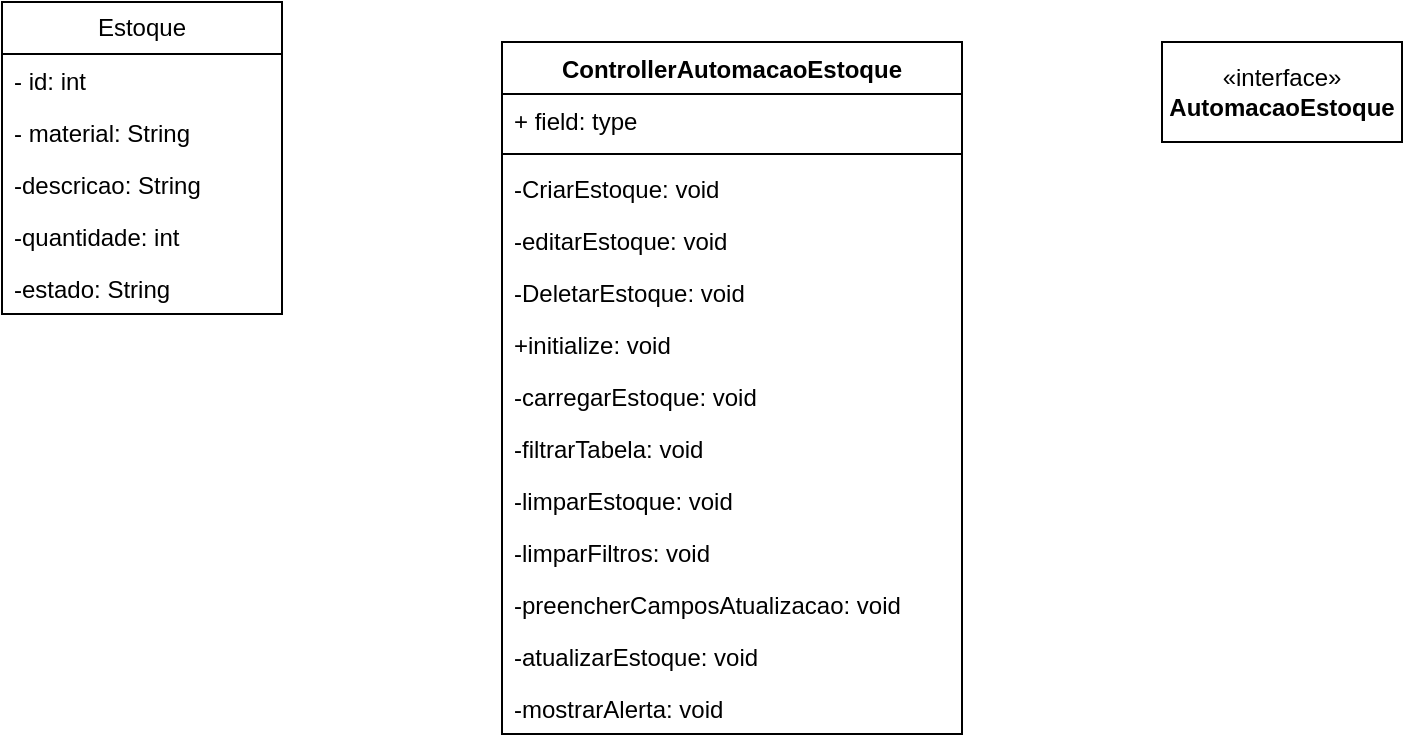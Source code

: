 <mxfile version="26.2.14">
  <diagram name="Página-1" id="K2hmdoKcbar-WPK3gqu2">
    <mxGraphModel dx="328" dy="585" grid="1" gridSize="10" guides="1" tooltips="1" connect="1" arrows="1" fold="1" page="1" pageScale="1" pageWidth="827" pageHeight="1169" math="0" shadow="0">
      <root>
        <mxCell id="0" />
        <mxCell id="1" parent="0" />
        <mxCell id="JajztOvrYZTRY8O25MZ1-1" value="ControllerAutomacaoEstoque&lt;div&gt;&lt;br&gt;&lt;/div&gt;" style="swimlane;fontStyle=1;align=center;verticalAlign=top;childLayout=stackLayout;horizontal=1;startSize=26;horizontalStack=0;resizeParent=1;resizeParentMax=0;resizeLast=0;collapsible=1;marginBottom=0;whiteSpace=wrap;html=1;" vertex="1" parent="1">
          <mxGeometry x="310" y="90" width="230" height="346" as="geometry" />
        </mxCell>
        <mxCell id="JajztOvrYZTRY8O25MZ1-2" value="+ field: type" style="text;strokeColor=none;fillColor=none;align=left;verticalAlign=top;spacingLeft=4;spacingRight=4;overflow=hidden;rotatable=0;points=[[0,0.5],[1,0.5]];portConstraint=eastwest;whiteSpace=wrap;html=1;" vertex="1" parent="JajztOvrYZTRY8O25MZ1-1">
          <mxGeometry y="26" width="230" height="26" as="geometry" />
        </mxCell>
        <mxCell id="JajztOvrYZTRY8O25MZ1-3" value="" style="line;strokeWidth=1;fillColor=none;align=left;verticalAlign=middle;spacingTop=-1;spacingLeft=3;spacingRight=3;rotatable=0;labelPosition=right;points=[];portConstraint=eastwest;strokeColor=inherit;" vertex="1" parent="JajztOvrYZTRY8O25MZ1-1">
          <mxGeometry y="52" width="230" height="8" as="geometry" />
        </mxCell>
        <mxCell id="JajztOvrYZTRY8O25MZ1-4" value="-CriarEstoque: void" style="text;strokeColor=none;fillColor=none;align=left;verticalAlign=top;spacingLeft=4;spacingRight=4;overflow=hidden;rotatable=0;points=[[0,0.5],[1,0.5]];portConstraint=eastwest;whiteSpace=wrap;html=1;" vertex="1" parent="JajztOvrYZTRY8O25MZ1-1">
          <mxGeometry y="60" width="230" height="26" as="geometry" />
        </mxCell>
        <mxCell id="JajztOvrYZTRY8O25MZ1-18" value="-editarEstoque: void" style="text;strokeColor=none;fillColor=none;align=left;verticalAlign=top;spacingLeft=4;spacingRight=4;overflow=hidden;rotatable=0;points=[[0,0.5],[1,0.5]];portConstraint=eastwest;whiteSpace=wrap;html=1;" vertex="1" parent="JajztOvrYZTRY8O25MZ1-1">
          <mxGeometry y="86" width="230" height="26" as="geometry" />
        </mxCell>
        <mxCell id="JajztOvrYZTRY8O25MZ1-17" value="-DeletarEstoque: void" style="text;strokeColor=none;fillColor=none;align=left;verticalAlign=top;spacingLeft=4;spacingRight=4;overflow=hidden;rotatable=0;points=[[0,0.5],[1,0.5]];portConstraint=eastwest;whiteSpace=wrap;html=1;" vertex="1" parent="JajztOvrYZTRY8O25MZ1-1">
          <mxGeometry y="112" width="230" height="26" as="geometry" />
        </mxCell>
        <mxCell id="JajztOvrYZTRY8O25MZ1-24" value="+initialize: void" style="text;strokeColor=none;fillColor=none;align=left;verticalAlign=top;spacingLeft=4;spacingRight=4;overflow=hidden;rotatable=0;points=[[0,0.5],[1,0.5]];portConstraint=eastwest;whiteSpace=wrap;html=1;" vertex="1" parent="JajztOvrYZTRY8O25MZ1-1">
          <mxGeometry y="138" width="230" height="26" as="geometry" />
        </mxCell>
        <mxCell id="JajztOvrYZTRY8O25MZ1-25" value="-carregarEstoque: void" style="text;strokeColor=none;fillColor=none;align=left;verticalAlign=top;spacingLeft=4;spacingRight=4;overflow=hidden;rotatable=0;points=[[0,0.5],[1,0.5]];portConstraint=eastwest;whiteSpace=wrap;html=1;" vertex="1" parent="JajztOvrYZTRY8O25MZ1-1">
          <mxGeometry y="164" width="230" height="26" as="geometry" />
        </mxCell>
        <mxCell id="JajztOvrYZTRY8O25MZ1-21" value="-filtrarTabela: void" style="text;strokeColor=none;fillColor=none;align=left;verticalAlign=top;spacingLeft=4;spacingRight=4;overflow=hidden;rotatable=0;points=[[0,0.5],[1,0.5]];portConstraint=eastwest;whiteSpace=wrap;html=1;" vertex="1" parent="JajztOvrYZTRY8O25MZ1-1">
          <mxGeometry y="190" width="230" height="26" as="geometry" />
        </mxCell>
        <mxCell id="JajztOvrYZTRY8O25MZ1-23" value="-limparEstoque: void" style="text;strokeColor=none;fillColor=none;align=left;verticalAlign=top;spacingLeft=4;spacingRight=4;overflow=hidden;rotatable=0;points=[[0,0.5],[1,0.5]];portConstraint=eastwest;whiteSpace=wrap;html=1;" vertex="1" parent="JajztOvrYZTRY8O25MZ1-1">
          <mxGeometry y="216" width="230" height="26" as="geometry" />
        </mxCell>
        <mxCell id="JajztOvrYZTRY8O25MZ1-22" value="-limparFiltros: void" style="text;strokeColor=none;fillColor=none;align=left;verticalAlign=top;spacingLeft=4;spacingRight=4;overflow=hidden;rotatable=0;points=[[0,0.5],[1,0.5]];portConstraint=eastwest;whiteSpace=wrap;html=1;" vertex="1" parent="JajztOvrYZTRY8O25MZ1-1">
          <mxGeometry y="242" width="230" height="26" as="geometry" />
        </mxCell>
        <mxCell id="JajztOvrYZTRY8O25MZ1-20" value="-preencherCamposAtualizacao: void" style="text;strokeColor=none;fillColor=none;align=left;verticalAlign=top;spacingLeft=4;spacingRight=4;overflow=hidden;rotatable=0;points=[[0,0.5],[1,0.5]];portConstraint=eastwest;whiteSpace=wrap;html=1;" vertex="1" parent="JajztOvrYZTRY8O25MZ1-1">
          <mxGeometry y="268" width="230" height="26" as="geometry" />
        </mxCell>
        <mxCell id="JajztOvrYZTRY8O25MZ1-26" value="-atualizarEstoque: void" style="text;strokeColor=none;fillColor=none;align=left;verticalAlign=top;spacingLeft=4;spacingRight=4;overflow=hidden;rotatable=0;points=[[0,0.5],[1,0.5]];portConstraint=eastwest;whiteSpace=wrap;html=1;" vertex="1" parent="JajztOvrYZTRY8O25MZ1-1">
          <mxGeometry y="294" width="230" height="26" as="geometry" />
        </mxCell>
        <mxCell id="JajztOvrYZTRY8O25MZ1-19" value="-mostrarAlerta: void" style="text;strokeColor=none;fillColor=none;align=left;verticalAlign=top;spacingLeft=4;spacingRight=4;overflow=hidden;rotatable=0;points=[[0,0.5],[1,0.5]];portConstraint=eastwest;whiteSpace=wrap;html=1;" vertex="1" parent="JajztOvrYZTRY8O25MZ1-1">
          <mxGeometry y="320" width="230" height="26" as="geometry" />
        </mxCell>
        <mxCell id="JajztOvrYZTRY8O25MZ1-5" value="«interface»&lt;br&gt;&lt;b&gt;AutomacaoEstoque&lt;/b&gt;" style="html=1;whiteSpace=wrap;" vertex="1" parent="1">
          <mxGeometry x="640" y="90" width="120" height="50" as="geometry" />
        </mxCell>
        <mxCell id="JajztOvrYZTRY8O25MZ1-6" value="Estoque" style="swimlane;fontStyle=0;childLayout=stackLayout;horizontal=1;startSize=26;fillColor=none;horizontalStack=0;resizeParent=1;resizeParentMax=0;resizeLast=0;collapsible=1;marginBottom=0;whiteSpace=wrap;html=1;" vertex="1" parent="1">
          <mxGeometry x="60" y="70" width="140" height="156" as="geometry">
            <mxRectangle x="60" y="70" width="90" height="30" as="alternateBounds" />
          </mxGeometry>
        </mxCell>
        <mxCell id="JajztOvrYZTRY8O25MZ1-7" value="- id: int" style="text;strokeColor=none;fillColor=none;align=left;verticalAlign=top;spacingLeft=4;spacingRight=4;overflow=hidden;rotatable=0;points=[[0,0.5],[1,0.5]];portConstraint=eastwest;whiteSpace=wrap;html=1;" vertex="1" parent="JajztOvrYZTRY8O25MZ1-6">
          <mxGeometry y="26" width="140" height="26" as="geometry" />
        </mxCell>
        <mxCell id="JajztOvrYZTRY8O25MZ1-8" value="- material: String" style="text;strokeColor=none;fillColor=none;align=left;verticalAlign=top;spacingLeft=4;spacingRight=4;overflow=hidden;rotatable=0;points=[[0,0.5],[1,0.5]];portConstraint=eastwest;whiteSpace=wrap;html=1;" vertex="1" parent="JajztOvrYZTRY8O25MZ1-6">
          <mxGeometry y="52" width="140" height="26" as="geometry" />
        </mxCell>
        <mxCell id="JajztOvrYZTRY8O25MZ1-15" value="-descricao: String" style="text;strokeColor=none;fillColor=none;align=left;verticalAlign=top;spacingLeft=4;spacingRight=4;overflow=hidden;rotatable=0;points=[[0,0.5],[1,0.5]];portConstraint=eastwest;whiteSpace=wrap;html=1;" vertex="1" parent="JajztOvrYZTRY8O25MZ1-6">
          <mxGeometry y="78" width="140" height="26" as="geometry" />
        </mxCell>
        <mxCell id="JajztOvrYZTRY8O25MZ1-9" value="&lt;div&gt;&lt;span style=&quot;background-color: transparent; color: light-dark(rgb(0, 0, 0), rgb(255, 255, 255));&quot;&gt;-quantidade: int&lt;/span&gt;&lt;/div&gt;" style="text;strokeColor=none;fillColor=none;align=left;verticalAlign=top;spacingLeft=4;spacingRight=4;overflow=hidden;rotatable=0;points=[[0,0.5],[1,0.5]];portConstraint=eastwest;whiteSpace=wrap;html=1;" vertex="1" parent="JajztOvrYZTRY8O25MZ1-6">
          <mxGeometry y="104" width="140" height="26" as="geometry" />
        </mxCell>
        <mxCell id="JajztOvrYZTRY8O25MZ1-16" value="-estado: String" style="text;strokeColor=none;fillColor=none;align=left;verticalAlign=top;spacingLeft=4;spacingRight=4;overflow=hidden;rotatable=0;points=[[0,0.5],[1,0.5]];portConstraint=eastwest;whiteSpace=wrap;html=1;" vertex="1" parent="JajztOvrYZTRY8O25MZ1-6">
          <mxGeometry y="130" width="140" height="26" as="geometry" />
        </mxCell>
      </root>
    </mxGraphModel>
  </diagram>
</mxfile>

